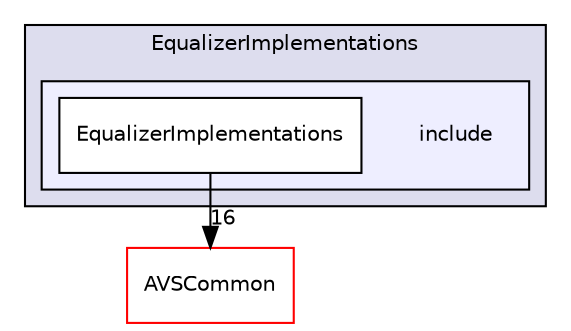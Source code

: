 digraph "/workplace/avs-device-sdk/EqualizerImplementations/include" {
  compound=true
  node [ fontsize="10", fontname="Helvetica"];
  edge [ labelfontsize="10", labelfontname="Helvetica"];
  subgraph clusterdir_63c328d9f040c398ed3a99417a38689e {
    graph [ bgcolor="#ddddee", pencolor="black", label="EqualizerImplementations" fontname="Helvetica", fontsize="10", URL="dir_63c328d9f040c398ed3a99417a38689e.html"]
  subgraph clusterdir_c3ab2912bcaa751858979eb56f868649 {
    graph [ bgcolor="#eeeeff", pencolor="black", label="" URL="dir_c3ab2912bcaa751858979eb56f868649.html"];
    dir_c3ab2912bcaa751858979eb56f868649 [shape=plaintext label="include"];
    dir_2b0702df2f3e533a62c24ce8fd2e9d93 [shape=box label="EqualizerImplementations" color="black" fillcolor="white" style="filled" URL="dir_2b0702df2f3e533a62c24ce8fd2e9d93.html"];
  }
  }
  dir_13e65effb2bde530b17b3d5eefcd0266 [shape=box label="AVSCommon" fillcolor="white" style="filled" color="red" URL="dir_13e65effb2bde530b17b3d5eefcd0266.html"];
  dir_2b0702df2f3e533a62c24ce8fd2e9d93->dir_13e65effb2bde530b17b3d5eefcd0266 [headlabel="16", labeldistance=1.5 headhref="dir_000223_000015.html"];
}
